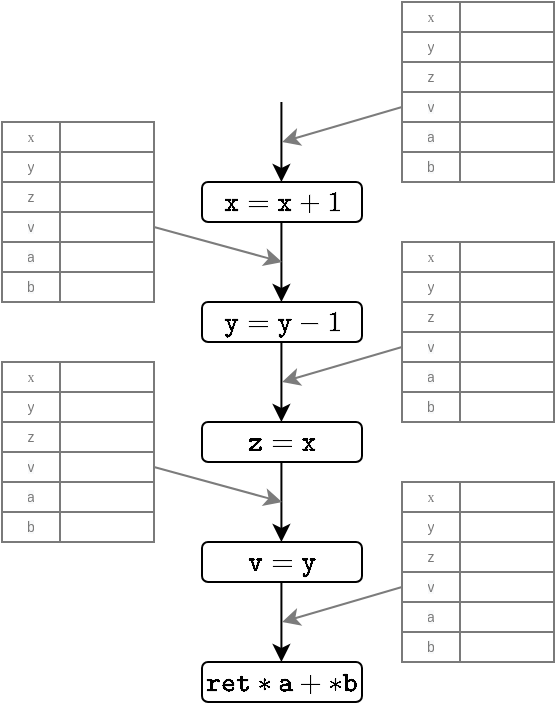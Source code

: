 <mxfile version="14.9.8" type="device"><diagram id="gXqvEYvIfMUXyQAqkQ-0" name="Page-1"><mxGraphModel dx="1178" dy="605" grid="1" gridSize="10" guides="1" tooltips="1" connect="1" arrows="1" fold="1" page="1" pageScale="1" pageWidth="827" pageHeight="1169" math="1" shadow="0"><root><mxCell id="0"/><mxCell id="1" parent="0"/><mxCell id="Z8V9XuOlsUOodl30CZaC-2" value="$$\mathtt{x} = \mathtt{x} + 1$$" style="rounded=1;whiteSpace=wrap;html=1;" vertex="1" parent="1"><mxGeometry x="280" y="160" width="80" height="20" as="geometry"/></mxCell><mxCell id="Z8V9XuOlsUOodl30CZaC-3" value="$$\mathtt{y} = \mathtt{y} - 1$$" style="rounded=1;whiteSpace=wrap;html=1;" vertex="1" parent="1"><mxGeometry x="280" y="220" width="80" height="20" as="geometry"/></mxCell><mxCell id="Z8V9XuOlsUOodl30CZaC-4" value="$$\mathtt{ret} * \mathtt{a} + * \mathtt{b}$$" style="rounded=1;whiteSpace=wrap;html=1;" vertex="1" parent="1"><mxGeometry x="280" y="400" width="80" height="20" as="geometry"/></mxCell><mxCell id="Z8V9XuOlsUOodl30CZaC-5" value="$$\mathtt{v} = \mathtt{y}$$" style="rounded=1;whiteSpace=wrap;html=1;" vertex="1" parent="1"><mxGeometry x="280" y="340" width="80" height="20" as="geometry"/></mxCell><mxCell id="Z8V9XuOlsUOodl30CZaC-6" value="$$\mathtt{z} = \mathtt{x}$$" style="rounded=1;whiteSpace=wrap;html=1;" vertex="1" parent="1"><mxGeometry x="280" y="280" width="80" height="20" as="geometry"/></mxCell><mxCell id="Z8V9XuOlsUOodl30CZaC-12" value="" style="endArrow=classic;html=1;" edge="1" parent="1"><mxGeometry width="50" height="50" relative="1" as="geometry"><mxPoint x="319.71" y="240" as="sourcePoint"/><mxPoint x="319.71" y="280" as="targetPoint"/></mxGeometry></mxCell><mxCell id="Z8V9XuOlsUOodl30CZaC-13" value="" style="endArrow=classic;html=1;" edge="1" parent="1"><mxGeometry width="50" height="50" relative="1" as="geometry"><mxPoint x="319.71" y="300" as="sourcePoint"/><mxPoint x="319.71" y="340" as="targetPoint"/></mxGeometry></mxCell><mxCell id="Z8V9XuOlsUOodl30CZaC-14" value="" style="endArrow=classic;html=1;" edge="1" parent="1"><mxGeometry width="50" height="50" relative="1" as="geometry"><mxPoint x="319.71" y="180" as="sourcePoint"/><mxPoint x="319.71" y="220" as="targetPoint"/></mxGeometry></mxCell><mxCell id="Z8V9XuOlsUOodl30CZaC-15" value="" style="endArrow=classic;html=1;" edge="1" parent="1"><mxGeometry width="50" height="50" relative="1" as="geometry"><mxPoint x="319.71" y="360" as="sourcePoint"/><mxPoint x="319.71" y="400" as="targetPoint"/></mxGeometry></mxCell><mxCell id="Z8V9XuOlsUOodl30CZaC-16" value="" style="endArrow=classic;html=1;strokeWidth=1;" edge="1" parent="1"><mxGeometry width="50" height="50" relative="1" as="geometry"><mxPoint x="319.71" y="120" as="sourcePoint"/><mxPoint x="319.71" y="160" as="targetPoint"/></mxGeometry></mxCell><mxCell id="Z8V9XuOlsUOodl30CZaC-30" value="" style="shape=table;startSize=0;container=1;collapsible=0;childLayout=tableLayout;fixedRows=0;verticalAlign=bottom;fontSize=9;arcSize=15;labelPosition=center;verticalLabelPosition=top;align=center;horizontal=1;whiteSpace=wrap;html=1;strokeColor=#7A7A7A;" vertex="1" parent="1"><mxGeometry x="380" y="70" width="76" height="90" as="geometry"/></mxCell><mxCell id="Z8V9XuOlsUOodl30CZaC-31" value="" style="shape=partialRectangle;html=1;whiteSpace=wrap;collapsible=0;dropTarget=0;pointerEvents=0;fillColor=none;top=0;left=0;bottom=0;right=0;points=[[0,0.5],[1,0.5]];portConstraint=eastwest;" vertex="1" parent="Z8V9XuOlsUOodl30CZaC-30"><mxGeometry width="76" height="15" as="geometry"/></mxCell><mxCell id="Z8V9XuOlsUOodl30CZaC-32" value="&lt;font style=&quot;font-size: 7px&quot; color=&quot;#7a7a7a&quot;&gt;x&lt;/font&gt;" style="shape=partialRectangle;html=1;whiteSpace=wrap;connectable=0;fillColor=none;top=0;left=0;bottom=0;right=0;overflow=hidden;pointerEvents=1;verticalAlign=middle;horizontal=1;fontSize=7;labelPosition=center;verticalLabelPosition=middle;align=center;fontFamily=Verdana;strokeColor=#7A7A7A;" vertex="1" parent="Z8V9XuOlsUOodl30CZaC-31"><mxGeometry width="29" height="15" as="geometry"/></mxCell><mxCell id="Z8V9XuOlsUOodl30CZaC-33" value="" style="shape=partialRectangle;html=1;whiteSpace=wrap;connectable=0;fillColor=none;top=0;left=0;bottom=0;right=0;overflow=hidden;pointerEvents=1;" vertex="1" parent="Z8V9XuOlsUOodl30CZaC-31"><mxGeometry x="29" width="47" height="15" as="geometry"/></mxCell><mxCell id="Z8V9XuOlsUOodl30CZaC-35" value="" style="shape=partialRectangle;html=1;whiteSpace=wrap;collapsible=0;dropTarget=0;pointerEvents=0;fillColor=none;top=0;left=0;bottom=0;right=0;points=[[0,0.5],[1,0.5]];portConstraint=eastwest;" vertex="1" parent="Z8V9XuOlsUOodl30CZaC-30"><mxGeometry y="15" width="76" height="15" as="geometry"/></mxCell><mxCell id="Z8V9XuOlsUOodl30CZaC-36" value="&lt;span style=&quot;font-size: 7px&quot;&gt;&lt;font color=&quot;#7a7a7a&quot;&gt;y&lt;/font&gt;&lt;/span&gt;" style="shape=partialRectangle;html=1;whiteSpace=wrap;connectable=0;fillColor=none;top=0;left=0;bottom=0;right=0;overflow=hidden;pointerEvents=1;fontSize=7;" vertex="1" parent="Z8V9XuOlsUOodl30CZaC-35"><mxGeometry width="29" height="15" as="geometry"/></mxCell><mxCell id="Z8V9XuOlsUOodl30CZaC-37" value="" style="shape=partialRectangle;html=1;whiteSpace=wrap;connectable=0;fillColor=none;top=0;left=0;bottom=0;right=0;overflow=hidden;pointerEvents=1;" vertex="1" parent="Z8V9XuOlsUOodl30CZaC-35"><mxGeometry x="29" width="47" height="15" as="geometry"/></mxCell><mxCell id="Z8V9XuOlsUOodl30CZaC-39" value="" style="shape=partialRectangle;html=1;whiteSpace=wrap;collapsible=0;dropTarget=0;pointerEvents=0;fillColor=none;top=0;left=0;bottom=0;right=0;points=[[0,0.5],[1,0.5]];portConstraint=eastwest;" vertex="1" parent="Z8V9XuOlsUOodl30CZaC-30"><mxGeometry y="30" width="76" height="15" as="geometry"/></mxCell><mxCell id="Z8V9XuOlsUOodl30CZaC-40" value="&lt;font color=&quot;#7a7a7a&quot;&gt;z&lt;/font&gt;" style="shape=partialRectangle;html=1;whiteSpace=wrap;connectable=0;fillColor=none;top=0;left=0;bottom=0;right=0;overflow=hidden;pointerEvents=1;fontSize=7;strokeColor=#7A7A7A;" vertex="1" parent="Z8V9XuOlsUOodl30CZaC-39"><mxGeometry width="29" height="15" as="geometry"/></mxCell><mxCell id="Z8V9XuOlsUOodl30CZaC-41" value="" style="shape=partialRectangle;html=1;whiteSpace=wrap;connectable=0;fillColor=none;top=0;left=0;bottom=0;right=0;overflow=hidden;pointerEvents=1;" vertex="1" parent="Z8V9XuOlsUOodl30CZaC-39"><mxGeometry x="29" width="47" height="15" as="geometry"/></mxCell><mxCell id="Z8V9XuOlsUOodl30CZaC-51" style="shape=partialRectangle;html=1;whiteSpace=wrap;collapsible=0;dropTarget=0;pointerEvents=0;fillColor=none;top=0;left=0;bottom=0;right=0;points=[[0,0.5],[1,0.5]];portConstraint=eastwest;" vertex="1" parent="Z8V9XuOlsUOodl30CZaC-30"><mxGeometry y="45" width="76" height="15" as="geometry"/></mxCell><mxCell id="Z8V9XuOlsUOodl30CZaC-52" value="&lt;span style=&quot;font-family: &amp;#34;helvetica&amp;#34; ; font-size: 7px ; font-style: normal ; font-weight: 400 ; letter-spacing: normal ; text-align: center ; text-indent: 0px ; text-transform: none ; word-spacing: 0px ; background-color: rgb(248 , 249 , 250) ; display: inline ; float: none&quot;&gt;&lt;font color=&quot;#7a7a7a&quot;&gt;v&lt;/font&gt;&lt;/span&gt;" style="shape=partialRectangle;html=1;whiteSpace=wrap;connectable=0;fillColor=none;top=0;left=0;bottom=0;right=0;overflow=hidden;pointerEvents=1;fontSize=7;strokeColor=#7A7A7A;" vertex="1" parent="Z8V9XuOlsUOodl30CZaC-51"><mxGeometry width="29" height="15" as="geometry"/></mxCell><mxCell id="Z8V9XuOlsUOodl30CZaC-53" style="shape=partialRectangle;html=1;whiteSpace=wrap;connectable=0;fillColor=none;top=0;left=0;bottom=0;right=0;overflow=hidden;pointerEvents=1;" vertex="1" parent="Z8V9XuOlsUOodl30CZaC-51"><mxGeometry x="29" width="47" height="15" as="geometry"/></mxCell><mxCell id="Z8V9XuOlsUOodl30CZaC-43" style="shape=partialRectangle;html=1;whiteSpace=wrap;collapsible=0;dropTarget=0;pointerEvents=0;fillColor=none;top=0;left=0;bottom=0;right=0;points=[[0,0.5],[1,0.5]];portConstraint=eastwest;" vertex="1" parent="Z8V9XuOlsUOodl30CZaC-30"><mxGeometry y="60" width="76" height="15" as="geometry"/></mxCell><mxCell id="Z8V9XuOlsUOodl30CZaC-44" value="&lt;span style=&quot;font-family: &amp;#34;helvetica&amp;#34; ; font-style: normal ; font-weight: 400 ; letter-spacing: normal ; text-align: center ; text-indent: 0px ; text-transform: none ; word-spacing: 0px ; background-color: rgb(248 , 249 , 250) ; display: inline ; float: none ; font-size: 7px&quot;&gt;&lt;font style=&quot;font-size: 7px&quot; color=&quot;#7a7a7a&quot;&gt;a&lt;/font&gt;&lt;/span&gt;" style="shape=partialRectangle;html=1;whiteSpace=wrap;connectable=0;fillColor=none;top=0;left=0;bottom=0;right=0;overflow=hidden;pointerEvents=1;fontSize=7;" vertex="1" parent="Z8V9XuOlsUOodl30CZaC-43"><mxGeometry width="29" height="15" as="geometry"/></mxCell><mxCell id="Z8V9XuOlsUOodl30CZaC-45" style="shape=partialRectangle;html=1;whiteSpace=wrap;connectable=0;fillColor=none;top=0;left=0;bottom=0;right=0;overflow=hidden;pointerEvents=1;" vertex="1" parent="Z8V9XuOlsUOodl30CZaC-43"><mxGeometry x="29" width="47" height="15" as="geometry"/></mxCell><mxCell id="Z8V9XuOlsUOodl30CZaC-47" style="shape=partialRectangle;html=1;whiteSpace=wrap;collapsible=0;dropTarget=0;pointerEvents=0;fillColor=none;top=0;left=0;bottom=0;right=0;points=[[0,0.5],[1,0.5]];portConstraint=eastwest;" vertex="1" parent="Z8V9XuOlsUOodl30CZaC-30"><mxGeometry y="75" width="76" height="15" as="geometry"/></mxCell><mxCell id="Z8V9XuOlsUOodl30CZaC-48" value="&lt;span style=&quot;font-family: &amp;#34;helvetica&amp;#34; ; font-size: 7px ; font-style: normal ; font-weight: 400 ; letter-spacing: normal ; text-align: center ; text-indent: 0px ; text-transform: none ; word-spacing: 0px ; background-color: rgb(248 , 249 , 250) ; display: inline ; float: none&quot;&gt;&lt;font color=&quot;#7a7a7a&quot;&gt;b&lt;/font&gt;&lt;/span&gt;" style="shape=partialRectangle;html=1;whiteSpace=wrap;connectable=0;fillColor=none;top=0;left=0;bottom=0;right=0;overflow=hidden;pointerEvents=1;fontSize=7;" vertex="1" parent="Z8V9XuOlsUOodl30CZaC-47"><mxGeometry width="29" height="15" as="geometry"/></mxCell><mxCell id="Z8V9XuOlsUOodl30CZaC-49" style="shape=partialRectangle;html=1;whiteSpace=wrap;connectable=0;fillColor=none;top=0;left=0;bottom=0;right=0;overflow=hidden;pointerEvents=1;" vertex="1" parent="Z8V9XuOlsUOodl30CZaC-47"><mxGeometry x="29" width="47" height="15" as="geometry"/></mxCell><mxCell id="Z8V9XuOlsUOodl30CZaC-56" value="" style="shape=table;startSize=0;container=1;collapsible=0;childLayout=tableLayout;fixedRows=0;verticalAlign=bottom;fontSize=9;arcSize=15;labelPosition=center;verticalLabelPosition=top;align=center;horizontal=1;whiteSpace=wrap;html=1;strokeColor=#7A7A7A;" vertex="1" parent="1"><mxGeometry x="180" y="130" width="76" height="90" as="geometry"/></mxCell><mxCell id="Z8V9XuOlsUOodl30CZaC-57" value="" style="shape=partialRectangle;html=1;whiteSpace=wrap;collapsible=0;dropTarget=0;pointerEvents=0;fillColor=none;top=0;left=0;bottom=0;right=0;points=[[0,0.5],[1,0.5]];portConstraint=eastwest;" vertex="1" parent="Z8V9XuOlsUOodl30CZaC-56"><mxGeometry width="76" height="15" as="geometry"/></mxCell><mxCell id="Z8V9XuOlsUOodl30CZaC-58" value="&lt;font style=&quot;font-size: 7px&quot; color=&quot;#7a7a7a&quot;&gt;x&lt;/font&gt;" style="shape=partialRectangle;html=1;whiteSpace=wrap;connectable=0;fillColor=none;top=0;left=0;bottom=0;right=0;overflow=hidden;pointerEvents=1;verticalAlign=middle;horizontal=1;fontSize=7;labelPosition=center;verticalLabelPosition=middle;align=center;fontFamily=Verdana;strokeColor=#7A7A7A;" vertex="1" parent="Z8V9XuOlsUOodl30CZaC-57"><mxGeometry width="29" height="15" as="geometry"/></mxCell><mxCell id="Z8V9XuOlsUOodl30CZaC-59" value="" style="shape=partialRectangle;html=1;whiteSpace=wrap;connectable=0;fillColor=none;top=0;left=0;bottom=0;right=0;overflow=hidden;pointerEvents=1;" vertex="1" parent="Z8V9XuOlsUOodl30CZaC-57"><mxGeometry x="29" width="47" height="15" as="geometry"/></mxCell><mxCell id="Z8V9XuOlsUOodl30CZaC-60" value="" style="shape=partialRectangle;html=1;whiteSpace=wrap;collapsible=0;dropTarget=0;pointerEvents=0;fillColor=none;top=0;left=0;bottom=0;right=0;points=[[0,0.5],[1,0.5]];portConstraint=eastwest;" vertex="1" parent="Z8V9XuOlsUOodl30CZaC-56"><mxGeometry y="15" width="76" height="15" as="geometry"/></mxCell><mxCell id="Z8V9XuOlsUOodl30CZaC-61" value="&lt;span style=&quot;font-size: 7px&quot;&gt;&lt;font color=&quot;#7a7a7a&quot;&gt;y&lt;/font&gt;&lt;/span&gt;" style="shape=partialRectangle;html=1;whiteSpace=wrap;connectable=0;fillColor=none;top=0;left=0;bottom=0;right=0;overflow=hidden;pointerEvents=1;fontSize=7;" vertex="1" parent="Z8V9XuOlsUOodl30CZaC-60"><mxGeometry width="29" height="15" as="geometry"/></mxCell><mxCell id="Z8V9XuOlsUOodl30CZaC-62" value="" style="shape=partialRectangle;html=1;whiteSpace=wrap;connectable=0;fillColor=none;top=0;left=0;bottom=0;right=0;overflow=hidden;pointerEvents=1;" vertex="1" parent="Z8V9XuOlsUOodl30CZaC-60"><mxGeometry x="29" width="47" height="15" as="geometry"/></mxCell><mxCell id="Z8V9XuOlsUOodl30CZaC-63" value="" style="shape=partialRectangle;html=1;whiteSpace=wrap;collapsible=0;dropTarget=0;pointerEvents=0;fillColor=none;top=0;left=0;bottom=0;right=0;points=[[0,0.5],[1,0.5]];portConstraint=eastwest;" vertex="1" parent="Z8V9XuOlsUOodl30CZaC-56"><mxGeometry y="30" width="76" height="15" as="geometry"/></mxCell><mxCell id="Z8V9XuOlsUOodl30CZaC-64" value="&lt;font color=&quot;#7a7a7a&quot;&gt;z&lt;/font&gt;" style="shape=partialRectangle;html=1;whiteSpace=wrap;connectable=0;fillColor=none;top=0;left=0;bottom=0;right=0;overflow=hidden;pointerEvents=1;fontSize=7;strokeColor=#7A7A7A;" vertex="1" parent="Z8V9XuOlsUOodl30CZaC-63"><mxGeometry width="29" height="15" as="geometry"/></mxCell><mxCell id="Z8V9XuOlsUOodl30CZaC-65" value="" style="shape=partialRectangle;html=1;whiteSpace=wrap;connectable=0;fillColor=none;top=0;left=0;bottom=0;right=0;overflow=hidden;pointerEvents=1;" vertex="1" parent="Z8V9XuOlsUOodl30CZaC-63"><mxGeometry x="29" width="47" height="15" as="geometry"/></mxCell><mxCell id="Z8V9XuOlsUOodl30CZaC-66" style="shape=partialRectangle;html=1;whiteSpace=wrap;collapsible=0;dropTarget=0;pointerEvents=0;fillColor=none;top=0;left=0;bottom=0;right=0;points=[[0,0.5],[1,0.5]];portConstraint=eastwest;" vertex="1" parent="Z8V9XuOlsUOodl30CZaC-56"><mxGeometry y="45" width="76" height="15" as="geometry"/></mxCell><mxCell id="Z8V9XuOlsUOodl30CZaC-67" value="&lt;span style=&quot;font-family: &amp;#34;helvetica&amp;#34; ; font-size: 7px ; font-style: normal ; font-weight: 400 ; letter-spacing: normal ; text-align: center ; text-indent: 0px ; text-transform: none ; word-spacing: 0px ; background-color: rgb(248 , 249 , 250) ; display: inline ; float: none&quot;&gt;&lt;font color=&quot;#7a7a7a&quot;&gt;v&lt;/font&gt;&lt;/span&gt;" style="shape=partialRectangle;html=1;whiteSpace=wrap;connectable=0;fillColor=none;top=0;left=0;bottom=0;right=0;overflow=hidden;pointerEvents=1;fontSize=7;strokeColor=#7A7A7A;" vertex="1" parent="Z8V9XuOlsUOodl30CZaC-66"><mxGeometry width="29" height="15" as="geometry"/></mxCell><mxCell id="Z8V9XuOlsUOodl30CZaC-68" style="shape=partialRectangle;html=1;whiteSpace=wrap;connectable=0;fillColor=none;top=0;left=0;bottom=0;right=0;overflow=hidden;pointerEvents=1;" vertex="1" parent="Z8V9XuOlsUOodl30CZaC-66"><mxGeometry x="29" width="47" height="15" as="geometry"/></mxCell><mxCell id="Z8V9XuOlsUOodl30CZaC-69" style="shape=partialRectangle;html=1;whiteSpace=wrap;collapsible=0;dropTarget=0;pointerEvents=0;fillColor=none;top=0;left=0;bottom=0;right=0;points=[[0,0.5],[1,0.5]];portConstraint=eastwest;" vertex="1" parent="Z8V9XuOlsUOodl30CZaC-56"><mxGeometry y="60" width="76" height="15" as="geometry"/></mxCell><mxCell id="Z8V9XuOlsUOodl30CZaC-70" value="&lt;span style=&quot;font-family: &amp;#34;helvetica&amp;#34; ; font-style: normal ; font-weight: 400 ; letter-spacing: normal ; text-align: center ; text-indent: 0px ; text-transform: none ; word-spacing: 0px ; background-color: rgb(248 , 249 , 250) ; display: inline ; float: none ; font-size: 7px&quot;&gt;&lt;font style=&quot;font-size: 7px&quot; color=&quot;#7a7a7a&quot;&gt;a&lt;/font&gt;&lt;/span&gt;" style="shape=partialRectangle;html=1;whiteSpace=wrap;connectable=0;fillColor=none;top=0;left=0;bottom=0;right=0;overflow=hidden;pointerEvents=1;fontSize=7;" vertex="1" parent="Z8V9XuOlsUOodl30CZaC-69"><mxGeometry width="29" height="15" as="geometry"/></mxCell><mxCell id="Z8V9XuOlsUOodl30CZaC-71" style="shape=partialRectangle;html=1;whiteSpace=wrap;connectable=0;fillColor=none;top=0;left=0;bottom=0;right=0;overflow=hidden;pointerEvents=1;" vertex="1" parent="Z8V9XuOlsUOodl30CZaC-69"><mxGeometry x="29" width="47" height="15" as="geometry"/></mxCell><mxCell id="Z8V9XuOlsUOodl30CZaC-72" style="shape=partialRectangle;html=1;whiteSpace=wrap;collapsible=0;dropTarget=0;pointerEvents=0;fillColor=none;top=0;left=0;bottom=0;right=0;points=[[0,0.5],[1,0.5]];portConstraint=eastwest;" vertex="1" parent="Z8V9XuOlsUOodl30CZaC-56"><mxGeometry y="75" width="76" height="15" as="geometry"/></mxCell><mxCell id="Z8V9XuOlsUOodl30CZaC-73" value="&lt;span style=&quot;font-family: &amp;#34;helvetica&amp;#34; ; font-size: 7px ; font-style: normal ; font-weight: 400 ; letter-spacing: normal ; text-align: center ; text-indent: 0px ; text-transform: none ; word-spacing: 0px ; background-color: rgb(248 , 249 , 250) ; display: inline ; float: none&quot;&gt;&lt;font color=&quot;#7a7a7a&quot;&gt;b&lt;/font&gt;&lt;/span&gt;" style="shape=partialRectangle;html=1;whiteSpace=wrap;connectable=0;fillColor=none;top=0;left=0;bottom=0;right=0;overflow=hidden;pointerEvents=1;fontSize=7;" vertex="1" parent="Z8V9XuOlsUOodl30CZaC-72"><mxGeometry width="29" height="15" as="geometry"/></mxCell><mxCell id="Z8V9XuOlsUOodl30CZaC-74" style="shape=partialRectangle;html=1;whiteSpace=wrap;connectable=0;fillColor=none;top=0;left=0;bottom=0;right=0;overflow=hidden;pointerEvents=1;" vertex="1" parent="Z8V9XuOlsUOodl30CZaC-72"><mxGeometry x="29" width="47" height="15" as="geometry"/></mxCell><mxCell id="Z8V9XuOlsUOodl30CZaC-75" value="" style="shape=table;startSize=0;container=1;collapsible=0;childLayout=tableLayout;fixedRows=0;verticalAlign=bottom;fontSize=9;arcSize=15;labelPosition=center;verticalLabelPosition=top;align=center;horizontal=1;whiteSpace=wrap;html=1;strokeColor=#7A7A7A;" vertex="1" parent="1"><mxGeometry x="380" y="190" width="76" height="90" as="geometry"/></mxCell><mxCell id="Z8V9XuOlsUOodl30CZaC-76" value="" style="shape=partialRectangle;html=1;whiteSpace=wrap;collapsible=0;dropTarget=0;pointerEvents=0;fillColor=none;top=0;left=0;bottom=0;right=0;points=[[0,0.5],[1,0.5]];portConstraint=eastwest;" vertex="1" parent="Z8V9XuOlsUOodl30CZaC-75"><mxGeometry width="76" height="15" as="geometry"/></mxCell><mxCell id="Z8V9XuOlsUOodl30CZaC-77" value="&lt;font style=&quot;font-size: 7px&quot; color=&quot;#7a7a7a&quot;&gt;x&lt;/font&gt;" style="shape=partialRectangle;html=1;whiteSpace=wrap;connectable=0;fillColor=none;top=0;left=0;bottom=0;right=0;overflow=hidden;pointerEvents=1;verticalAlign=middle;horizontal=1;fontSize=7;labelPosition=center;verticalLabelPosition=middle;align=center;fontFamily=Verdana;strokeColor=#7A7A7A;" vertex="1" parent="Z8V9XuOlsUOodl30CZaC-76"><mxGeometry width="29" height="15" as="geometry"/></mxCell><mxCell id="Z8V9XuOlsUOodl30CZaC-78" value="" style="shape=partialRectangle;html=1;whiteSpace=wrap;connectable=0;fillColor=none;top=0;left=0;bottom=0;right=0;overflow=hidden;pointerEvents=1;" vertex="1" parent="Z8V9XuOlsUOodl30CZaC-76"><mxGeometry x="29" width="47" height="15" as="geometry"/></mxCell><mxCell id="Z8V9XuOlsUOodl30CZaC-79" value="" style="shape=partialRectangle;html=1;whiteSpace=wrap;collapsible=0;dropTarget=0;pointerEvents=0;fillColor=none;top=0;left=0;bottom=0;right=0;points=[[0,0.5],[1,0.5]];portConstraint=eastwest;" vertex="1" parent="Z8V9XuOlsUOodl30CZaC-75"><mxGeometry y="15" width="76" height="15" as="geometry"/></mxCell><mxCell id="Z8V9XuOlsUOodl30CZaC-80" value="&lt;span style=&quot;font-size: 7px&quot;&gt;&lt;font color=&quot;#7a7a7a&quot;&gt;y&lt;/font&gt;&lt;/span&gt;" style="shape=partialRectangle;html=1;whiteSpace=wrap;connectable=0;fillColor=none;top=0;left=0;bottom=0;right=0;overflow=hidden;pointerEvents=1;fontSize=7;" vertex="1" parent="Z8V9XuOlsUOodl30CZaC-79"><mxGeometry width="29" height="15" as="geometry"/></mxCell><mxCell id="Z8V9XuOlsUOodl30CZaC-81" value="" style="shape=partialRectangle;html=1;whiteSpace=wrap;connectable=0;fillColor=none;top=0;left=0;bottom=0;right=0;overflow=hidden;pointerEvents=1;" vertex="1" parent="Z8V9XuOlsUOodl30CZaC-79"><mxGeometry x="29" width="47" height="15" as="geometry"/></mxCell><mxCell id="Z8V9XuOlsUOodl30CZaC-82" value="" style="shape=partialRectangle;html=1;whiteSpace=wrap;collapsible=0;dropTarget=0;pointerEvents=0;fillColor=none;top=0;left=0;bottom=0;right=0;points=[[0,0.5],[1,0.5]];portConstraint=eastwest;" vertex="1" parent="Z8V9XuOlsUOodl30CZaC-75"><mxGeometry y="30" width="76" height="15" as="geometry"/></mxCell><mxCell id="Z8V9XuOlsUOodl30CZaC-83" value="&lt;font color=&quot;#7a7a7a&quot;&gt;z&lt;/font&gt;" style="shape=partialRectangle;html=1;whiteSpace=wrap;connectable=0;fillColor=none;top=0;left=0;bottom=0;right=0;overflow=hidden;pointerEvents=1;fontSize=7;strokeColor=#7A7A7A;" vertex="1" parent="Z8V9XuOlsUOodl30CZaC-82"><mxGeometry width="29" height="15" as="geometry"/></mxCell><mxCell id="Z8V9XuOlsUOodl30CZaC-84" value="" style="shape=partialRectangle;html=1;whiteSpace=wrap;connectable=0;fillColor=none;top=0;left=0;bottom=0;right=0;overflow=hidden;pointerEvents=1;" vertex="1" parent="Z8V9XuOlsUOodl30CZaC-82"><mxGeometry x="29" width="47" height="15" as="geometry"/></mxCell><mxCell id="Z8V9XuOlsUOodl30CZaC-85" style="shape=partialRectangle;html=1;whiteSpace=wrap;collapsible=0;dropTarget=0;pointerEvents=0;fillColor=none;top=0;left=0;bottom=0;right=0;points=[[0,0.5],[1,0.5]];portConstraint=eastwest;" vertex="1" parent="Z8V9XuOlsUOodl30CZaC-75"><mxGeometry y="45" width="76" height="15" as="geometry"/></mxCell><mxCell id="Z8V9XuOlsUOodl30CZaC-86" value="&lt;span style=&quot;font-family: &amp;#34;helvetica&amp;#34; ; font-size: 7px ; font-style: normal ; font-weight: 400 ; letter-spacing: normal ; text-align: center ; text-indent: 0px ; text-transform: none ; word-spacing: 0px ; background-color: rgb(248 , 249 , 250) ; display: inline ; float: none&quot;&gt;&lt;font color=&quot;#7a7a7a&quot;&gt;v&lt;/font&gt;&lt;/span&gt;" style="shape=partialRectangle;html=1;whiteSpace=wrap;connectable=0;fillColor=none;top=0;left=0;bottom=0;right=0;overflow=hidden;pointerEvents=1;fontSize=7;strokeColor=#7A7A7A;" vertex="1" parent="Z8V9XuOlsUOodl30CZaC-85"><mxGeometry width="29" height="15" as="geometry"/></mxCell><mxCell id="Z8V9XuOlsUOodl30CZaC-87" style="shape=partialRectangle;html=1;whiteSpace=wrap;connectable=0;fillColor=none;top=0;left=0;bottom=0;right=0;overflow=hidden;pointerEvents=1;" vertex="1" parent="Z8V9XuOlsUOodl30CZaC-85"><mxGeometry x="29" width="47" height="15" as="geometry"/></mxCell><mxCell id="Z8V9XuOlsUOodl30CZaC-88" style="shape=partialRectangle;html=1;whiteSpace=wrap;collapsible=0;dropTarget=0;pointerEvents=0;fillColor=none;top=0;left=0;bottom=0;right=0;points=[[0,0.5],[1,0.5]];portConstraint=eastwest;" vertex="1" parent="Z8V9XuOlsUOodl30CZaC-75"><mxGeometry y="60" width="76" height="15" as="geometry"/></mxCell><mxCell id="Z8V9XuOlsUOodl30CZaC-89" value="&lt;span style=&quot;font-family: &amp;#34;helvetica&amp;#34; ; font-style: normal ; font-weight: 400 ; letter-spacing: normal ; text-align: center ; text-indent: 0px ; text-transform: none ; word-spacing: 0px ; background-color: rgb(248 , 249 , 250) ; display: inline ; float: none ; font-size: 7px&quot;&gt;&lt;font style=&quot;font-size: 7px&quot; color=&quot;#7a7a7a&quot;&gt;a&lt;/font&gt;&lt;/span&gt;" style="shape=partialRectangle;html=1;whiteSpace=wrap;connectable=0;fillColor=none;top=0;left=0;bottom=0;right=0;overflow=hidden;pointerEvents=1;fontSize=7;" vertex="1" parent="Z8V9XuOlsUOodl30CZaC-88"><mxGeometry width="29" height="15" as="geometry"/></mxCell><mxCell id="Z8V9XuOlsUOodl30CZaC-90" style="shape=partialRectangle;html=1;whiteSpace=wrap;connectable=0;fillColor=none;top=0;left=0;bottom=0;right=0;overflow=hidden;pointerEvents=1;" vertex="1" parent="Z8V9XuOlsUOodl30CZaC-88"><mxGeometry x="29" width="47" height="15" as="geometry"/></mxCell><mxCell id="Z8V9XuOlsUOodl30CZaC-91" style="shape=partialRectangle;html=1;whiteSpace=wrap;collapsible=0;dropTarget=0;pointerEvents=0;fillColor=none;top=0;left=0;bottom=0;right=0;points=[[0,0.5],[1,0.5]];portConstraint=eastwest;" vertex="1" parent="Z8V9XuOlsUOodl30CZaC-75"><mxGeometry y="75" width="76" height="15" as="geometry"/></mxCell><mxCell id="Z8V9XuOlsUOodl30CZaC-92" value="&lt;span style=&quot;font-family: &amp;#34;helvetica&amp;#34; ; font-size: 7px ; font-style: normal ; font-weight: 400 ; letter-spacing: normal ; text-align: center ; text-indent: 0px ; text-transform: none ; word-spacing: 0px ; background-color: rgb(248 , 249 , 250) ; display: inline ; float: none&quot;&gt;&lt;font color=&quot;#7a7a7a&quot;&gt;b&lt;/font&gt;&lt;/span&gt;" style="shape=partialRectangle;html=1;whiteSpace=wrap;connectable=0;fillColor=none;top=0;left=0;bottom=0;right=0;overflow=hidden;pointerEvents=1;fontSize=7;" vertex="1" parent="Z8V9XuOlsUOodl30CZaC-91"><mxGeometry width="29" height="15" as="geometry"/></mxCell><mxCell id="Z8V9XuOlsUOodl30CZaC-93" style="shape=partialRectangle;html=1;whiteSpace=wrap;connectable=0;fillColor=none;top=0;left=0;bottom=0;right=0;overflow=hidden;pointerEvents=1;" vertex="1" parent="Z8V9XuOlsUOodl30CZaC-91"><mxGeometry x="29" width="47" height="15" as="geometry"/></mxCell><mxCell id="Z8V9XuOlsUOodl30CZaC-94" value="" style="shape=table;startSize=0;container=1;collapsible=0;childLayout=tableLayout;fixedRows=0;verticalAlign=bottom;fontSize=9;arcSize=15;labelPosition=center;verticalLabelPosition=top;align=center;horizontal=1;whiteSpace=wrap;html=1;strokeColor=#7A7A7A;" vertex="1" parent="1"><mxGeometry x="380" y="310" width="76" height="90" as="geometry"/></mxCell><mxCell id="Z8V9XuOlsUOodl30CZaC-95" value="" style="shape=partialRectangle;html=1;whiteSpace=wrap;collapsible=0;dropTarget=0;pointerEvents=0;fillColor=none;top=0;left=0;bottom=0;right=0;points=[[0,0.5],[1,0.5]];portConstraint=eastwest;" vertex="1" parent="Z8V9XuOlsUOodl30CZaC-94"><mxGeometry width="76" height="15" as="geometry"/></mxCell><mxCell id="Z8V9XuOlsUOodl30CZaC-96" value="&lt;font style=&quot;font-size: 7px&quot; color=&quot;#7a7a7a&quot;&gt;x&lt;/font&gt;" style="shape=partialRectangle;html=1;whiteSpace=wrap;connectable=0;fillColor=none;top=0;left=0;bottom=0;right=0;overflow=hidden;pointerEvents=1;verticalAlign=middle;horizontal=1;fontSize=7;labelPosition=center;verticalLabelPosition=middle;align=center;fontFamily=Verdana;strokeColor=#7A7A7A;" vertex="1" parent="Z8V9XuOlsUOodl30CZaC-95"><mxGeometry width="29" height="15" as="geometry"/></mxCell><mxCell id="Z8V9XuOlsUOodl30CZaC-97" value="" style="shape=partialRectangle;html=1;whiteSpace=wrap;connectable=0;fillColor=none;top=0;left=0;bottom=0;right=0;overflow=hidden;pointerEvents=1;" vertex="1" parent="Z8V9XuOlsUOodl30CZaC-95"><mxGeometry x="29" width="47" height="15" as="geometry"/></mxCell><mxCell id="Z8V9XuOlsUOodl30CZaC-98" value="" style="shape=partialRectangle;html=1;whiteSpace=wrap;collapsible=0;dropTarget=0;pointerEvents=0;fillColor=none;top=0;left=0;bottom=0;right=0;points=[[0,0.5],[1,0.5]];portConstraint=eastwest;" vertex="1" parent="Z8V9XuOlsUOodl30CZaC-94"><mxGeometry y="15" width="76" height="15" as="geometry"/></mxCell><mxCell id="Z8V9XuOlsUOodl30CZaC-99" value="&lt;span style=&quot;font-size: 7px&quot;&gt;&lt;font color=&quot;#7a7a7a&quot;&gt;y&lt;/font&gt;&lt;/span&gt;" style="shape=partialRectangle;html=1;whiteSpace=wrap;connectable=0;fillColor=none;top=0;left=0;bottom=0;right=0;overflow=hidden;pointerEvents=1;fontSize=7;" vertex="1" parent="Z8V9XuOlsUOodl30CZaC-98"><mxGeometry width="29" height="15" as="geometry"/></mxCell><mxCell id="Z8V9XuOlsUOodl30CZaC-100" value="" style="shape=partialRectangle;html=1;whiteSpace=wrap;connectable=0;fillColor=none;top=0;left=0;bottom=0;right=0;overflow=hidden;pointerEvents=1;" vertex="1" parent="Z8V9XuOlsUOodl30CZaC-98"><mxGeometry x="29" width="47" height="15" as="geometry"/></mxCell><mxCell id="Z8V9XuOlsUOodl30CZaC-101" value="" style="shape=partialRectangle;html=1;whiteSpace=wrap;collapsible=0;dropTarget=0;pointerEvents=0;fillColor=none;top=0;left=0;bottom=0;right=0;points=[[0,0.5],[1,0.5]];portConstraint=eastwest;" vertex="1" parent="Z8V9XuOlsUOodl30CZaC-94"><mxGeometry y="30" width="76" height="15" as="geometry"/></mxCell><mxCell id="Z8V9XuOlsUOodl30CZaC-102" value="&lt;font color=&quot;#7a7a7a&quot;&gt;z&lt;/font&gt;" style="shape=partialRectangle;html=1;whiteSpace=wrap;connectable=0;fillColor=none;top=0;left=0;bottom=0;right=0;overflow=hidden;pointerEvents=1;fontSize=7;strokeColor=#7A7A7A;" vertex="1" parent="Z8V9XuOlsUOodl30CZaC-101"><mxGeometry width="29" height="15" as="geometry"/></mxCell><mxCell id="Z8V9XuOlsUOodl30CZaC-103" value="" style="shape=partialRectangle;html=1;whiteSpace=wrap;connectable=0;fillColor=none;top=0;left=0;bottom=0;right=0;overflow=hidden;pointerEvents=1;" vertex="1" parent="Z8V9XuOlsUOodl30CZaC-101"><mxGeometry x="29" width="47" height="15" as="geometry"/></mxCell><mxCell id="Z8V9XuOlsUOodl30CZaC-104" style="shape=partialRectangle;html=1;whiteSpace=wrap;collapsible=0;dropTarget=0;pointerEvents=0;fillColor=none;top=0;left=0;bottom=0;right=0;points=[[0,0.5],[1,0.5]];portConstraint=eastwest;" vertex="1" parent="Z8V9XuOlsUOodl30CZaC-94"><mxGeometry y="45" width="76" height="15" as="geometry"/></mxCell><mxCell id="Z8V9XuOlsUOodl30CZaC-105" value="&lt;span style=&quot;font-family: &amp;#34;helvetica&amp;#34; ; font-size: 7px ; font-style: normal ; font-weight: 400 ; letter-spacing: normal ; text-align: center ; text-indent: 0px ; text-transform: none ; word-spacing: 0px ; background-color: rgb(248 , 249 , 250) ; display: inline ; float: none&quot;&gt;&lt;font color=&quot;#7a7a7a&quot;&gt;v&lt;/font&gt;&lt;/span&gt;" style="shape=partialRectangle;html=1;whiteSpace=wrap;connectable=0;fillColor=none;top=0;left=0;bottom=0;right=0;overflow=hidden;pointerEvents=1;fontSize=7;strokeColor=#7A7A7A;" vertex="1" parent="Z8V9XuOlsUOodl30CZaC-104"><mxGeometry width="29" height="15" as="geometry"/></mxCell><mxCell id="Z8V9XuOlsUOodl30CZaC-106" style="shape=partialRectangle;html=1;whiteSpace=wrap;connectable=0;fillColor=none;top=0;left=0;bottom=0;right=0;overflow=hidden;pointerEvents=1;" vertex="1" parent="Z8V9XuOlsUOodl30CZaC-104"><mxGeometry x="29" width="47" height="15" as="geometry"/></mxCell><mxCell id="Z8V9XuOlsUOodl30CZaC-107" style="shape=partialRectangle;html=1;whiteSpace=wrap;collapsible=0;dropTarget=0;pointerEvents=0;fillColor=none;top=0;left=0;bottom=0;right=0;points=[[0,0.5],[1,0.5]];portConstraint=eastwest;" vertex="1" parent="Z8V9XuOlsUOodl30CZaC-94"><mxGeometry y="60" width="76" height="15" as="geometry"/></mxCell><mxCell id="Z8V9XuOlsUOodl30CZaC-108" value="&lt;span style=&quot;font-family: &amp;#34;helvetica&amp;#34; ; font-style: normal ; font-weight: 400 ; letter-spacing: normal ; text-align: center ; text-indent: 0px ; text-transform: none ; word-spacing: 0px ; background-color: rgb(248 , 249 , 250) ; display: inline ; float: none ; font-size: 7px&quot;&gt;&lt;font style=&quot;font-size: 7px&quot; color=&quot;#7a7a7a&quot;&gt;a&lt;/font&gt;&lt;/span&gt;" style="shape=partialRectangle;html=1;whiteSpace=wrap;connectable=0;fillColor=none;top=0;left=0;bottom=0;right=0;overflow=hidden;pointerEvents=1;fontSize=7;" vertex="1" parent="Z8V9XuOlsUOodl30CZaC-107"><mxGeometry width="29" height="15" as="geometry"/></mxCell><mxCell id="Z8V9XuOlsUOodl30CZaC-109" style="shape=partialRectangle;html=1;whiteSpace=wrap;connectable=0;fillColor=none;top=0;left=0;bottom=0;right=0;overflow=hidden;pointerEvents=1;" vertex="1" parent="Z8V9XuOlsUOodl30CZaC-107"><mxGeometry x="29" width="47" height="15" as="geometry"/></mxCell><mxCell id="Z8V9XuOlsUOodl30CZaC-110" style="shape=partialRectangle;html=1;whiteSpace=wrap;collapsible=0;dropTarget=0;pointerEvents=0;fillColor=none;top=0;left=0;bottom=0;right=0;points=[[0,0.5],[1,0.5]];portConstraint=eastwest;" vertex="1" parent="Z8V9XuOlsUOodl30CZaC-94"><mxGeometry y="75" width="76" height="15" as="geometry"/></mxCell><mxCell id="Z8V9XuOlsUOodl30CZaC-111" value="&lt;span style=&quot;font-family: &amp;#34;helvetica&amp;#34; ; font-size: 7px ; font-style: normal ; font-weight: 400 ; letter-spacing: normal ; text-align: center ; text-indent: 0px ; text-transform: none ; word-spacing: 0px ; background-color: rgb(248 , 249 , 250) ; display: inline ; float: none&quot;&gt;&lt;font color=&quot;#7a7a7a&quot;&gt;b&lt;/font&gt;&lt;/span&gt;" style="shape=partialRectangle;html=1;whiteSpace=wrap;connectable=0;fillColor=none;top=0;left=0;bottom=0;right=0;overflow=hidden;pointerEvents=1;fontSize=7;" vertex="1" parent="Z8V9XuOlsUOodl30CZaC-110"><mxGeometry width="29" height="15" as="geometry"/></mxCell><mxCell id="Z8V9XuOlsUOodl30CZaC-112" style="shape=partialRectangle;html=1;whiteSpace=wrap;connectable=0;fillColor=none;top=0;left=0;bottom=0;right=0;overflow=hidden;pointerEvents=1;" vertex="1" parent="Z8V9XuOlsUOodl30CZaC-110"><mxGeometry x="29" width="47" height="15" as="geometry"/></mxCell><mxCell id="Z8V9XuOlsUOodl30CZaC-113" value="" style="shape=table;startSize=0;container=1;collapsible=0;childLayout=tableLayout;fixedRows=0;verticalAlign=bottom;fontSize=9;arcSize=15;labelPosition=center;verticalLabelPosition=top;align=center;horizontal=1;whiteSpace=wrap;html=1;strokeColor=#7A7A7A;" vertex="1" parent="1"><mxGeometry x="180" y="250" width="76" height="90" as="geometry"/></mxCell><mxCell id="Z8V9XuOlsUOodl30CZaC-114" value="" style="shape=partialRectangle;html=1;whiteSpace=wrap;collapsible=0;dropTarget=0;pointerEvents=0;fillColor=none;top=0;left=0;bottom=0;right=0;points=[[0,0.5],[1,0.5]];portConstraint=eastwest;" vertex="1" parent="Z8V9XuOlsUOodl30CZaC-113"><mxGeometry width="76" height="15" as="geometry"/></mxCell><mxCell id="Z8V9XuOlsUOodl30CZaC-115" value="&lt;font style=&quot;font-size: 7px&quot; color=&quot;#7a7a7a&quot;&gt;x&lt;/font&gt;" style="shape=partialRectangle;html=1;whiteSpace=wrap;connectable=0;fillColor=none;top=0;left=0;bottom=0;right=0;overflow=hidden;pointerEvents=1;verticalAlign=middle;horizontal=1;fontSize=7;labelPosition=center;verticalLabelPosition=middle;align=center;fontFamily=Verdana;strokeColor=#7A7A7A;" vertex="1" parent="Z8V9XuOlsUOodl30CZaC-114"><mxGeometry width="29" height="15" as="geometry"/></mxCell><mxCell id="Z8V9XuOlsUOodl30CZaC-116" value="" style="shape=partialRectangle;html=1;whiteSpace=wrap;connectable=0;fillColor=none;top=0;left=0;bottom=0;right=0;overflow=hidden;pointerEvents=1;" vertex="1" parent="Z8V9XuOlsUOodl30CZaC-114"><mxGeometry x="29" width="47" height="15" as="geometry"/></mxCell><mxCell id="Z8V9XuOlsUOodl30CZaC-117" value="" style="shape=partialRectangle;html=1;whiteSpace=wrap;collapsible=0;dropTarget=0;pointerEvents=0;fillColor=none;top=0;left=0;bottom=0;right=0;points=[[0,0.5],[1,0.5]];portConstraint=eastwest;" vertex="1" parent="Z8V9XuOlsUOodl30CZaC-113"><mxGeometry y="15" width="76" height="15" as="geometry"/></mxCell><mxCell id="Z8V9XuOlsUOodl30CZaC-118" value="&lt;span style=&quot;font-size: 7px&quot;&gt;&lt;font color=&quot;#7a7a7a&quot;&gt;y&lt;/font&gt;&lt;/span&gt;" style="shape=partialRectangle;html=1;whiteSpace=wrap;connectable=0;fillColor=none;top=0;left=0;bottom=0;right=0;overflow=hidden;pointerEvents=1;fontSize=7;" vertex="1" parent="Z8V9XuOlsUOodl30CZaC-117"><mxGeometry width="29" height="15" as="geometry"/></mxCell><mxCell id="Z8V9XuOlsUOodl30CZaC-119" value="" style="shape=partialRectangle;html=1;whiteSpace=wrap;connectable=0;fillColor=none;top=0;left=0;bottom=0;right=0;overflow=hidden;pointerEvents=1;" vertex="1" parent="Z8V9XuOlsUOodl30CZaC-117"><mxGeometry x="29" width="47" height="15" as="geometry"/></mxCell><mxCell id="Z8V9XuOlsUOodl30CZaC-120" value="" style="shape=partialRectangle;html=1;whiteSpace=wrap;collapsible=0;dropTarget=0;pointerEvents=0;fillColor=none;top=0;left=0;bottom=0;right=0;points=[[0,0.5],[1,0.5]];portConstraint=eastwest;" vertex="1" parent="Z8V9XuOlsUOodl30CZaC-113"><mxGeometry y="30" width="76" height="15" as="geometry"/></mxCell><mxCell id="Z8V9XuOlsUOodl30CZaC-121" value="&lt;font color=&quot;#7a7a7a&quot;&gt;z&lt;/font&gt;" style="shape=partialRectangle;html=1;whiteSpace=wrap;connectable=0;fillColor=none;top=0;left=0;bottom=0;right=0;overflow=hidden;pointerEvents=1;fontSize=7;strokeColor=#7A7A7A;" vertex="1" parent="Z8V9XuOlsUOodl30CZaC-120"><mxGeometry width="29" height="15" as="geometry"/></mxCell><mxCell id="Z8V9XuOlsUOodl30CZaC-122" value="" style="shape=partialRectangle;html=1;whiteSpace=wrap;connectable=0;fillColor=none;top=0;left=0;bottom=0;right=0;overflow=hidden;pointerEvents=1;" vertex="1" parent="Z8V9XuOlsUOodl30CZaC-120"><mxGeometry x="29" width="47" height="15" as="geometry"/></mxCell><mxCell id="Z8V9XuOlsUOodl30CZaC-123" style="shape=partialRectangle;html=1;whiteSpace=wrap;collapsible=0;dropTarget=0;pointerEvents=0;fillColor=none;top=0;left=0;bottom=0;right=0;points=[[0,0.5],[1,0.5]];portConstraint=eastwest;" vertex="1" parent="Z8V9XuOlsUOodl30CZaC-113"><mxGeometry y="45" width="76" height="15" as="geometry"/></mxCell><mxCell id="Z8V9XuOlsUOodl30CZaC-124" value="&lt;span style=&quot;font-family: &amp;#34;helvetica&amp;#34; ; font-size: 7px ; font-style: normal ; font-weight: 400 ; letter-spacing: normal ; text-align: center ; text-indent: 0px ; text-transform: none ; word-spacing: 0px ; background-color: rgb(248 , 249 , 250) ; display: inline ; float: none&quot;&gt;&lt;font color=&quot;#7a7a7a&quot;&gt;v&lt;/font&gt;&lt;/span&gt;" style="shape=partialRectangle;html=1;whiteSpace=wrap;connectable=0;fillColor=none;top=0;left=0;bottom=0;right=0;overflow=hidden;pointerEvents=1;fontSize=7;strokeColor=#7A7A7A;" vertex="1" parent="Z8V9XuOlsUOodl30CZaC-123"><mxGeometry width="29" height="15" as="geometry"/></mxCell><mxCell id="Z8V9XuOlsUOodl30CZaC-125" style="shape=partialRectangle;html=1;whiteSpace=wrap;connectable=0;fillColor=none;top=0;left=0;bottom=0;right=0;overflow=hidden;pointerEvents=1;" vertex="1" parent="Z8V9XuOlsUOodl30CZaC-123"><mxGeometry x="29" width="47" height="15" as="geometry"/></mxCell><mxCell id="Z8V9XuOlsUOodl30CZaC-126" style="shape=partialRectangle;html=1;whiteSpace=wrap;collapsible=0;dropTarget=0;pointerEvents=0;fillColor=none;top=0;left=0;bottom=0;right=0;points=[[0,0.5],[1,0.5]];portConstraint=eastwest;" vertex="1" parent="Z8V9XuOlsUOodl30CZaC-113"><mxGeometry y="60" width="76" height="15" as="geometry"/></mxCell><mxCell id="Z8V9XuOlsUOodl30CZaC-127" value="&lt;span style=&quot;font-family: &amp;#34;helvetica&amp;#34; ; font-style: normal ; font-weight: 400 ; letter-spacing: normal ; text-align: center ; text-indent: 0px ; text-transform: none ; word-spacing: 0px ; background-color: rgb(248 , 249 , 250) ; display: inline ; float: none ; font-size: 7px&quot;&gt;&lt;font style=&quot;font-size: 7px&quot; color=&quot;#7a7a7a&quot;&gt;a&lt;/font&gt;&lt;/span&gt;" style="shape=partialRectangle;html=1;whiteSpace=wrap;connectable=0;fillColor=none;top=0;left=0;bottom=0;right=0;overflow=hidden;pointerEvents=1;fontSize=7;" vertex="1" parent="Z8V9XuOlsUOodl30CZaC-126"><mxGeometry width="29" height="15" as="geometry"/></mxCell><mxCell id="Z8V9XuOlsUOodl30CZaC-128" style="shape=partialRectangle;html=1;whiteSpace=wrap;connectable=0;fillColor=none;top=0;left=0;bottom=0;right=0;overflow=hidden;pointerEvents=1;" vertex="1" parent="Z8V9XuOlsUOodl30CZaC-126"><mxGeometry x="29" width="47" height="15" as="geometry"/></mxCell><mxCell id="Z8V9XuOlsUOodl30CZaC-129" style="shape=partialRectangle;html=1;whiteSpace=wrap;collapsible=0;dropTarget=0;pointerEvents=0;fillColor=none;top=0;left=0;bottom=0;right=0;points=[[0,0.5],[1,0.5]];portConstraint=eastwest;" vertex="1" parent="Z8V9XuOlsUOodl30CZaC-113"><mxGeometry y="75" width="76" height="15" as="geometry"/></mxCell><mxCell id="Z8V9XuOlsUOodl30CZaC-130" value="&lt;span style=&quot;font-family: &amp;#34;helvetica&amp;#34; ; font-size: 7px ; font-style: normal ; font-weight: 400 ; letter-spacing: normal ; text-align: center ; text-indent: 0px ; text-transform: none ; word-spacing: 0px ; background-color: rgb(248 , 249 , 250) ; display: inline ; float: none&quot;&gt;&lt;font color=&quot;#7a7a7a&quot;&gt;b&lt;/font&gt;&lt;/span&gt;" style="shape=partialRectangle;html=1;whiteSpace=wrap;connectable=0;fillColor=none;top=0;left=0;bottom=0;right=0;overflow=hidden;pointerEvents=1;fontSize=7;" vertex="1" parent="Z8V9XuOlsUOodl30CZaC-129"><mxGeometry width="29" height="15" as="geometry"/></mxCell><mxCell id="Z8V9XuOlsUOodl30CZaC-131" style="shape=partialRectangle;html=1;whiteSpace=wrap;connectable=0;fillColor=none;top=0;left=0;bottom=0;right=0;overflow=hidden;pointerEvents=1;" vertex="1" parent="Z8V9XuOlsUOodl30CZaC-129"><mxGeometry x="29" width="47" height="15" as="geometry"/></mxCell><mxCell id="Z8V9XuOlsUOodl30CZaC-132" value="" style="endArrow=classic;html=1;fontFamily=Helvetica;fontSize=7;strokeWidth=1;exitX=0;exitY=0.5;exitDx=0;exitDy=0;strokeColor=#7c7c7c;" edge="1" parent="1" source="Z8V9XuOlsUOodl30CZaC-51"><mxGeometry width="50" height="50" relative="1" as="geometry"><mxPoint x="420" y="280" as="sourcePoint"/><mxPoint x="320" y="140" as="targetPoint"/></mxGeometry></mxCell><mxCell id="Z8V9XuOlsUOodl30CZaC-133" value="" style="endArrow=classic;html=1;fontFamily=Helvetica;fontSize=7;strokeWidth=1;exitX=0;exitY=0.5;exitDx=0;exitDy=0;strokeColor=#7c7c7c;" edge="1" parent="1" source="Z8V9XuOlsUOodl30CZaC-85"><mxGeometry width="50" height="50" relative="1" as="geometry"><mxPoint x="390" y="132.5" as="sourcePoint"/><mxPoint x="320" y="260" as="targetPoint"/></mxGeometry></mxCell><mxCell id="Z8V9XuOlsUOodl30CZaC-134" value="" style="endArrow=classic;html=1;fontFamily=Helvetica;fontSize=7;strokeWidth=1;exitX=0;exitY=0.5;exitDx=0;exitDy=0;strokeColor=#7c7c7c;" edge="1" parent="1" source="Z8V9XuOlsUOodl30CZaC-104"><mxGeometry width="50" height="50" relative="1" as="geometry"><mxPoint x="380" y="370" as="sourcePoint"/><mxPoint x="320" y="380" as="targetPoint"/></mxGeometry></mxCell><mxCell id="Z8V9XuOlsUOodl30CZaC-135" value="" style="endArrow=classic;html=1;fontFamily=Helvetica;fontSize=7;strokeWidth=1;exitX=1;exitY=0.5;exitDx=0;exitDy=0;strokeColor=#7c7c7c;" edge="1" parent="1" source="Z8V9XuOlsUOodl30CZaC-66"><mxGeometry width="50" height="50" relative="1" as="geometry"><mxPoint x="410" y="152.5" as="sourcePoint"/><mxPoint x="320" y="200" as="targetPoint"/></mxGeometry></mxCell><mxCell id="Z8V9XuOlsUOodl30CZaC-136" value="" style="endArrow=classic;html=1;fontFamily=Helvetica;fontSize=7;strokeWidth=1;exitX=1;exitY=0.5;exitDx=0;exitDy=0;strokeColor=#7c7c7c;" edge="1" parent="1" source="Z8V9XuOlsUOodl30CZaC-123"><mxGeometry width="50" height="50" relative="1" as="geometry"><mxPoint x="420" y="162.5" as="sourcePoint"/><mxPoint x="320" y="320" as="targetPoint"/></mxGeometry></mxCell></root></mxGraphModel></diagram></mxfile>
